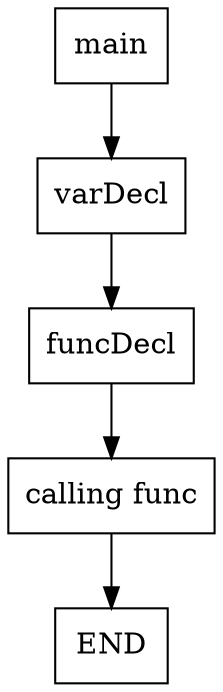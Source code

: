 digraph test006 {
node [shape=box]
122[label="main"]
122 -> 123
123[label="varDecl"]
123 -> 125
125[label="funcDecl"]
125 -> 131
131[label="calling func"]
131 -> 132
132[label="END"]
}
